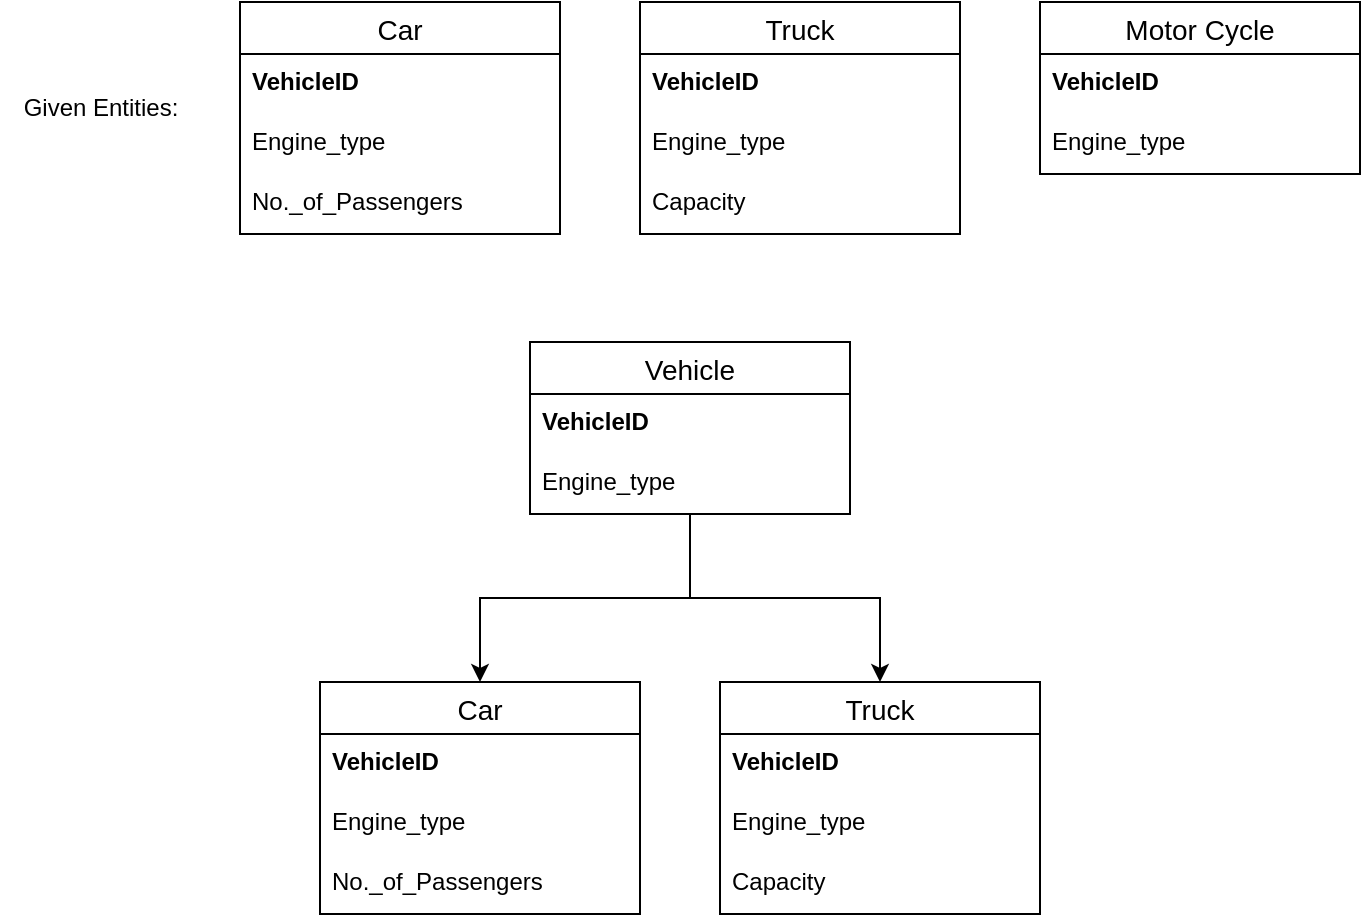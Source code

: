 <mxfile version="23.1.3" type="github">
  <diagram id="R2lEEEUBdFMjLlhIrx00" name="Page-1">
    <mxGraphModel dx="918" dy="427" grid="1" gridSize="10" guides="1" tooltips="1" connect="1" arrows="1" fold="1" page="1" pageScale="1" pageWidth="850" pageHeight="1100" math="0" shadow="0" extFonts="Permanent Marker^https://fonts.googleapis.com/css?family=Permanent+Marker">
      <root>
        <mxCell id="0" />
        <mxCell id="1" parent="0" />
        <mxCell id="VHq_uQOEZ-Su7zo54Xmt-26" value="Car" style="swimlane;fontStyle=0;childLayout=stackLayout;horizontal=1;startSize=26;horizontalStack=0;resizeParent=1;resizeParentMax=0;resizeLast=0;collapsible=1;marginBottom=0;align=center;fontSize=14;" vertex="1" parent="1">
          <mxGeometry x="120" y="20" width="160" height="116" as="geometry" />
        </mxCell>
        <mxCell id="VHq_uQOEZ-Su7zo54Xmt-27" value="&lt;b&gt;VehicleID&lt;/b&gt;" style="text;strokeColor=none;fillColor=none;spacingLeft=4;spacingRight=4;overflow=hidden;rotatable=0;points=[[0,0.5],[1,0.5]];portConstraint=eastwest;fontSize=12;whiteSpace=wrap;html=1;" vertex="1" parent="VHq_uQOEZ-Su7zo54Xmt-26">
          <mxGeometry y="26" width="160" height="30" as="geometry" />
        </mxCell>
        <mxCell id="VHq_uQOEZ-Su7zo54Xmt-28" value="Engine_type" style="text;strokeColor=none;fillColor=none;spacingLeft=4;spacingRight=4;overflow=hidden;rotatable=0;points=[[0,0.5],[1,0.5]];portConstraint=eastwest;fontSize=12;whiteSpace=wrap;html=1;" vertex="1" parent="VHq_uQOEZ-Su7zo54Xmt-26">
          <mxGeometry y="56" width="160" height="30" as="geometry" />
        </mxCell>
        <mxCell id="VHq_uQOEZ-Su7zo54Xmt-29" value="No._of_Passengers" style="text;strokeColor=none;fillColor=none;spacingLeft=4;spacingRight=4;overflow=hidden;rotatable=0;points=[[0,0.5],[1,0.5]];portConstraint=eastwest;fontSize=12;whiteSpace=wrap;html=1;" vertex="1" parent="VHq_uQOEZ-Su7zo54Xmt-26">
          <mxGeometry y="86" width="160" height="30" as="geometry" />
        </mxCell>
        <mxCell id="VHq_uQOEZ-Su7zo54Xmt-30" value="Truck" style="swimlane;fontStyle=0;childLayout=stackLayout;horizontal=1;startSize=26;horizontalStack=0;resizeParent=1;resizeParentMax=0;resizeLast=0;collapsible=1;marginBottom=0;align=center;fontSize=14;" vertex="1" parent="1">
          <mxGeometry x="320" y="20" width="160" height="116" as="geometry" />
        </mxCell>
        <mxCell id="VHq_uQOEZ-Su7zo54Xmt-31" value="&lt;b&gt;VehicleID&lt;/b&gt;" style="text;strokeColor=none;fillColor=none;spacingLeft=4;spacingRight=4;overflow=hidden;rotatable=0;points=[[0,0.5],[1,0.5]];portConstraint=eastwest;fontSize=12;whiteSpace=wrap;html=1;" vertex="1" parent="VHq_uQOEZ-Su7zo54Xmt-30">
          <mxGeometry y="26" width="160" height="30" as="geometry" />
        </mxCell>
        <mxCell id="VHq_uQOEZ-Su7zo54Xmt-32" value="Engine_type" style="text;strokeColor=none;fillColor=none;spacingLeft=4;spacingRight=4;overflow=hidden;rotatable=0;points=[[0,0.5],[1,0.5]];portConstraint=eastwest;fontSize=12;whiteSpace=wrap;html=1;" vertex="1" parent="VHq_uQOEZ-Su7zo54Xmt-30">
          <mxGeometry y="56" width="160" height="30" as="geometry" />
        </mxCell>
        <mxCell id="VHq_uQOEZ-Su7zo54Xmt-33" value="Capacity" style="text;strokeColor=none;fillColor=none;spacingLeft=4;spacingRight=4;overflow=hidden;rotatable=0;points=[[0,0.5],[1,0.5]];portConstraint=eastwest;fontSize=12;whiteSpace=wrap;html=1;" vertex="1" parent="VHq_uQOEZ-Su7zo54Xmt-30">
          <mxGeometry y="86" width="160" height="30" as="geometry" />
        </mxCell>
        <mxCell id="VHq_uQOEZ-Su7zo54Xmt-34" value="Motor Cycle" style="swimlane;fontStyle=0;childLayout=stackLayout;horizontal=1;startSize=26;horizontalStack=0;resizeParent=1;resizeParentMax=0;resizeLast=0;collapsible=1;marginBottom=0;align=center;fontSize=14;" vertex="1" parent="1">
          <mxGeometry x="520" y="20" width="160" height="86" as="geometry" />
        </mxCell>
        <mxCell id="VHq_uQOEZ-Su7zo54Xmt-35" value="&lt;b&gt;VehicleID&lt;/b&gt;" style="text;strokeColor=none;fillColor=none;spacingLeft=4;spacingRight=4;overflow=hidden;rotatable=0;points=[[0,0.5],[1,0.5]];portConstraint=eastwest;fontSize=12;whiteSpace=wrap;html=1;" vertex="1" parent="VHq_uQOEZ-Su7zo54Xmt-34">
          <mxGeometry y="26" width="160" height="30" as="geometry" />
        </mxCell>
        <mxCell id="VHq_uQOEZ-Su7zo54Xmt-36" value="Engine_type" style="text;strokeColor=none;fillColor=none;spacingLeft=4;spacingRight=4;overflow=hidden;rotatable=0;points=[[0,0.5],[1,0.5]];portConstraint=eastwest;fontSize=12;whiteSpace=wrap;html=1;" vertex="1" parent="VHq_uQOEZ-Su7zo54Xmt-34">
          <mxGeometry y="56" width="160" height="30" as="geometry" />
        </mxCell>
        <mxCell id="VHq_uQOEZ-Su7zo54Xmt-37" value="" style="edgeStyle=orthogonalEdgeStyle;rounded=0;orthogonalLoop=1;jettySize=auto;html=1;" edge="1" parent="1" source="VHq_uQOEZ-Su7zo54Xmt-38" target="VHq_uQOEZ-Su7zo54Xmt-45">
          <mxGeometry relative="1" as="geometry" />
        </mxCell>
        <mxCell id="VHq_uQOEZ-Su7zo54Xmt-38" value="Vehicle" style="swimlane;fontStyle=0;childLayout=stackLayout;horizontal=1;startSize=26;horizontalStack=0;resizeParent=1;resizeParentMax=0;resizeLast=0;collapsible=1;marginBottom=0;align=center;fontSize=14;" vertex="1" parent="1">
          <mxGeometry x="265" y="190" width="160" height="86" as="geometry" />
        </mxCell>
        <mxCell id="VHq_uQOEZ-Su7zo54Xmt-39" value="&lt;b&gt;VehicleID&lt;/b&gt;" style="text;strokeColor=none;fillColor=none;spacingLeft=4;spacingRight=4;overflow=hidden;rotatable=0;points=[[0,0.5],[1,0.5]];portConstraint=eastwest;fontSize=12;whiteSpace=wrap;html=1;" vertex="1" parent="VHq_uQOEZ-Su7zo54Xmt-38">
          <mxGeometry y="26" width="160" height="30" as="geometry" />
        </mxCell>
        <mxCell id="VHq_uQOEZ-Su7zo54Xmt-40" value="Engine_type" style="text;strokeColor=none;fillColor=none;spacingLeft=4;spacingRight=4;overflow=hidden;rotatable=0;points=[[0,0.5],[1,0.5]];portConstraint=eastwest;fontSize=12;whiteSpace=wrap;html=1;" vertex="1" parent="VHq_uQOEZ-Su7zo54Xmt-38">
          <mxGeometry y="56" width="160" height="30" as="geometry" />
        </mxCell>
        <mxCell id="VHq_uQOEZ-Su7zo54Xmt-41" value="Car" style="swimlane;fontStyle=0;childLayout=stackLayout;horizontal=1;startSize=26;horizontalStack=0;resizeParent=1;resizeParentMax=0;resizeLast=0;collapsible=1;marginBottom=0;align=center;fontSize=14;" vertex="1" parent="1">
          <mxGeometry x="160" y="360" width="160" height="116" as="geometry" />
        </mxCell>
        <mxCell id="VHq_uQOEZ-Su7zo54Xmt-42" value="&lt;b&gt;VehicleID&lt;/b&gt;" style="text;strokeColor=none;fillColor=none;spacingLeft=4;spacingRight=4;overflow=hidden;rotatable=0;points=[[0,0.5],[1,0.5]];portConstraint=eastwest;fontSize=12;whiteSpace=wrap;html=1;" vertex="1" parent="VHq_uQOEZ-Su7zo54Xmt-41">
          <mxGeometry y="26" width="160" height="30" as="geometry" />
        </mxCell>
        <mxCell id="VHq_uQOEZ-Su7zo54Xmt-43" value="Engine_type" style="text;strokeColor=none;fillColor=none;spacingLeft=4;spacingRight=4;overflow=hidden;rotatable=0;points=[[0,0.5],[1,0.5]];portConstraint=eastwest;fontSize=12;whiteSpace=wrap;html=1;" vertex="1" parent="VHq_uQOEZ-Su7zo54Xmt-41">
          <mxGeometry y="56" width="160" height="30" as="geometry" />
        </mxCell>
        <mxCell id="VHq_uQOEZ-Su7zo54Xmt-44" value="No._of_Passengers" style="text;strokeColor=none;fillColor=none;spacingLeft=4;spacingRight=4;overflow=hidden;rotatable=0;points=[[0,0.5],[1,0.5]];portConstraint=eastwest;fontSize=12;whiteSpace=wrap;html=1;" vertex="1" parent="VHq_uQOEZ-Su7zo54Xmt-41">
          <mxGeometry y="86" width="160" height="30" as="geometry" />
        </mxCell>
        <mxCell id="VHq_uQOEZ-Su7zo54Xmt-45" value="Truck" style="swimlane;fontStyle=0;childLayout=stackLayout;horizontal=1;startSize=26;horizontalStack=0;resizeParent=1;resizeParentMax=0;resizeLast=0;collapsible=1;marginBottom=0;align=center;fontSize=14;" vertex="1" parent="1">
          <mxGeometry x="360" y="360" width="160" height="116" as="geometry" />
        </mxCell>
        <mxCell id="VHq_uQOEZ-Su7zo54Xmt-46" value="&lt;b&gt;VehicleID&lt;/b&gt;" style="text;strokeColor=none;fillColor=none;spacingLeft=4;spacingRight=4;overflow=hidden;rotatable=0;points=[[0,0.5],[1,0.5]];portConstraint=eastwest;fontSize=12;whiteSpace=wrap;html=1;" vertex="1" parent="VHq_uQOEZ-Su7zo54Xmt-45">
          <mxGeometry y="26" width="160" height="30" as="geometry" />
        </mxCell>
        <mxCell id="VHq_uQOEZ-Su7zo54Xmt-47" value="Engine_type" style="text;strokeColor=none;fillColor=none;spacingLeft=4;spacingRight=4;overflow=hidden;rotatable=0;points=[[0,0.5],[1,0.5]];portConstraint=eastwest;fontSize=12;whiteSpace=wrap;html=1;" vertex="1" parent="VHq_uQOEZ-Su7zo54Xmt-45">
          <mxGeometry y="56" width="160" height="30" as="geometry" />
        </mxCell>
        <mxCell id="VHq_uQOEZ-Su7zo54Xmt-48" value="Capacity" style="text;strokeColor=none;fillColor=none;spacingLeft=4;spacingRight=4;overflow=hidden;rotatable=0;points=[[0,0.5],[1,0.5]];portConstraint=eastwest;fontSize=12;whiteSpace=wrap;html=1;" vertex="1" parent="VHq_uQOEZ-Su7zo54Xmt-45">
          <mxGeometry y="86" width="160" height="30" as="geometry" />
        </mxCell>
        <mxCell id="VHq_uQOEZ-Su7zo54Xmt-49" value="" style="edgeStyle=orthogonalEdgeStyle;rounded=0;orthogonalLoop=1;jettySize=auto;html=1;exitX=0.5;exitY=1.033;exitDx=0;exitDy=0;exitPerimeter=0;entryX=0.5;entryY=0;entryDx=0;entryDy=0;" edge="1" parent="1" source="VHq_uQOEZ-Su7zo54Xmt-40" target="VHq_uQOEZ-Su7zo54Xmt-41">
          <mxGeometry relative="1" as="geometry">
            <mxPoint x="355" y="286" as="sourcePoint" />
            <mxPoint x="450" y="370" as="targetPoint" />
          </mxGeometry>
        </mxCell>
        <mxCell id="VHq_uQOEZ-Su7zo54Xmt-54" value="Given Entities:" style="text;html=1;align=center;verticalAlign=middle;resizable=0;points=[];autosize=1;strokeColor=none;fillColor=none;" vertex="1" parent="1">
          <mxGeometry y="58" width="100" height="30" as="geometry" />
        </mxCell>
      </root>
    </mxGraphModel>
  </diagram>
</mxfile>

